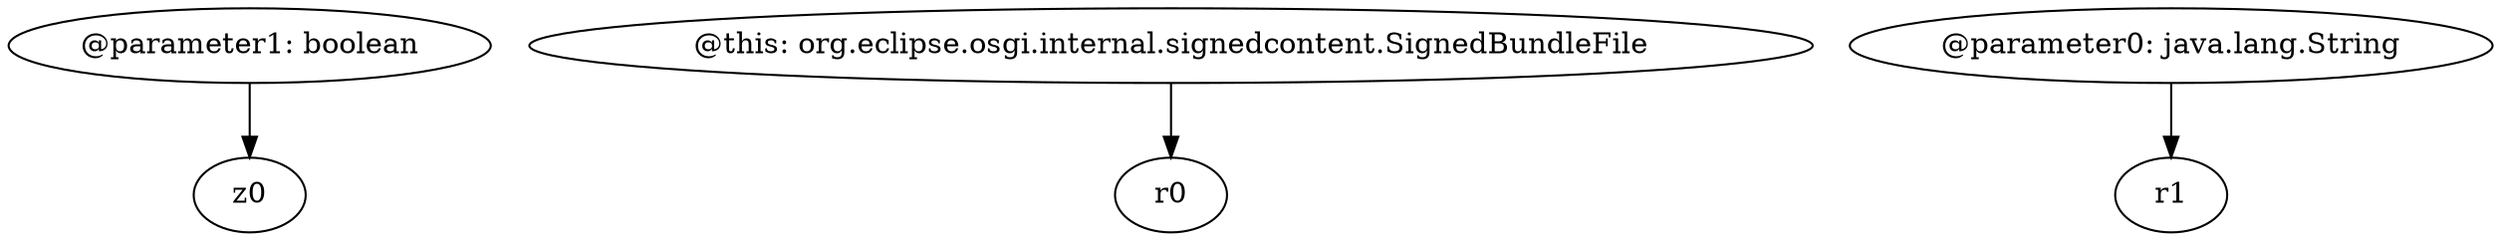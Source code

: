 digraph g {
0[label="@parameter1: boolean"]
1[label="z0"]
0->1[label=""]
2[label="@this: org.eclipse.osgi.internal.signedcontent.SignedBundleFile"]
3[label="r0"]
2->3[label=""]
4[label="@parameter0: java.lang.String"]
5[label="r1"]
4->5[label=""]
}